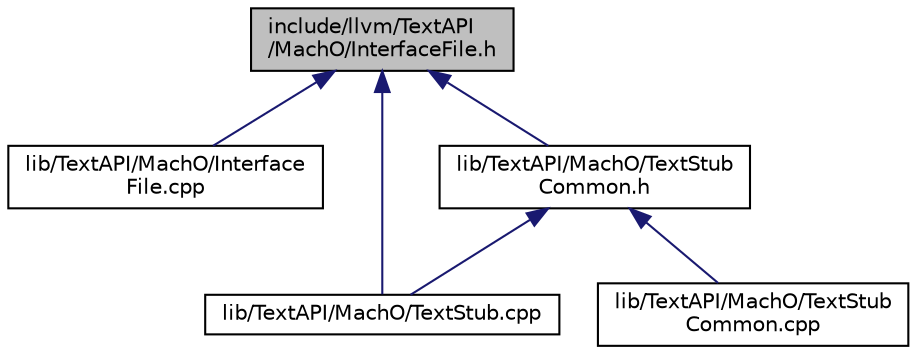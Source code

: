 digraph "include/llvm/TextAPI/MachO/InterfaceFile.h"
{
 // LATEX_PDF_SIZE
  bgcolor="transparent";
  edge [fontname="Helvetica",fontsize="10",labelfontname="Helvetica",labelfontsize="10"];
  node [fontname="Helvetica",fontsize="10",shape="box"];
  Node1 [label="include/llvm/TextAPI\l/MachO/InterfaceFile.h",height=0.2,width=0.4,color="black", fillcolor="grey75", style="filled", fontcolor="black",tooltip=" "];
  Node1 -> Node2 [dir="back",color="midnightblue",fontsize="10",style="solid",fontname="Helvetica"];
  Node2 [label="lib/TextAPI/MachO/Interface\lFile.cpp",height=0.2,width=0.4,color="black",URL="$InterfaceFile_8cpp.html",tooltip=" "];
  Node1 -> Node3 [dir="back",color="midnightblue",fontsize="10",style="solid",fontname="Helvetica"];
  Node3 [label="lib/TextAPI/MachO/TextStub.cpp",height=0.2,width=0.4,color="black",URL="$TextStub_8cpp.html",tooltip=" "];
  Node1 -> Node4 [dir="back",color="midnightblue",fontsize="10",style="solid",fontname="Helvetica"];
  Node4 [label="lib/TextAPI/MachO/TextStub\lCommon.h",height=0.2,width=0.4,color="black",URL="$TextStubCommon_8h.html",tooltip=" "];
  Node4 -> Node3 [dir="back",color="midnightblue",fontsize="10",style="solid",fontname="Helvetica"];
  Node4 -> Node5 [dir="back",color="midnightblue",fontsize="10",style="solid",fontname="Helvetica"];
  Node5 [label="lib/TextAPI/MachO/TextStub\lCommon.cpp",height=0.2,width=0.4,color="black",URL="$TextStubCommon_8cpp.html",tooltip=" "];
}
